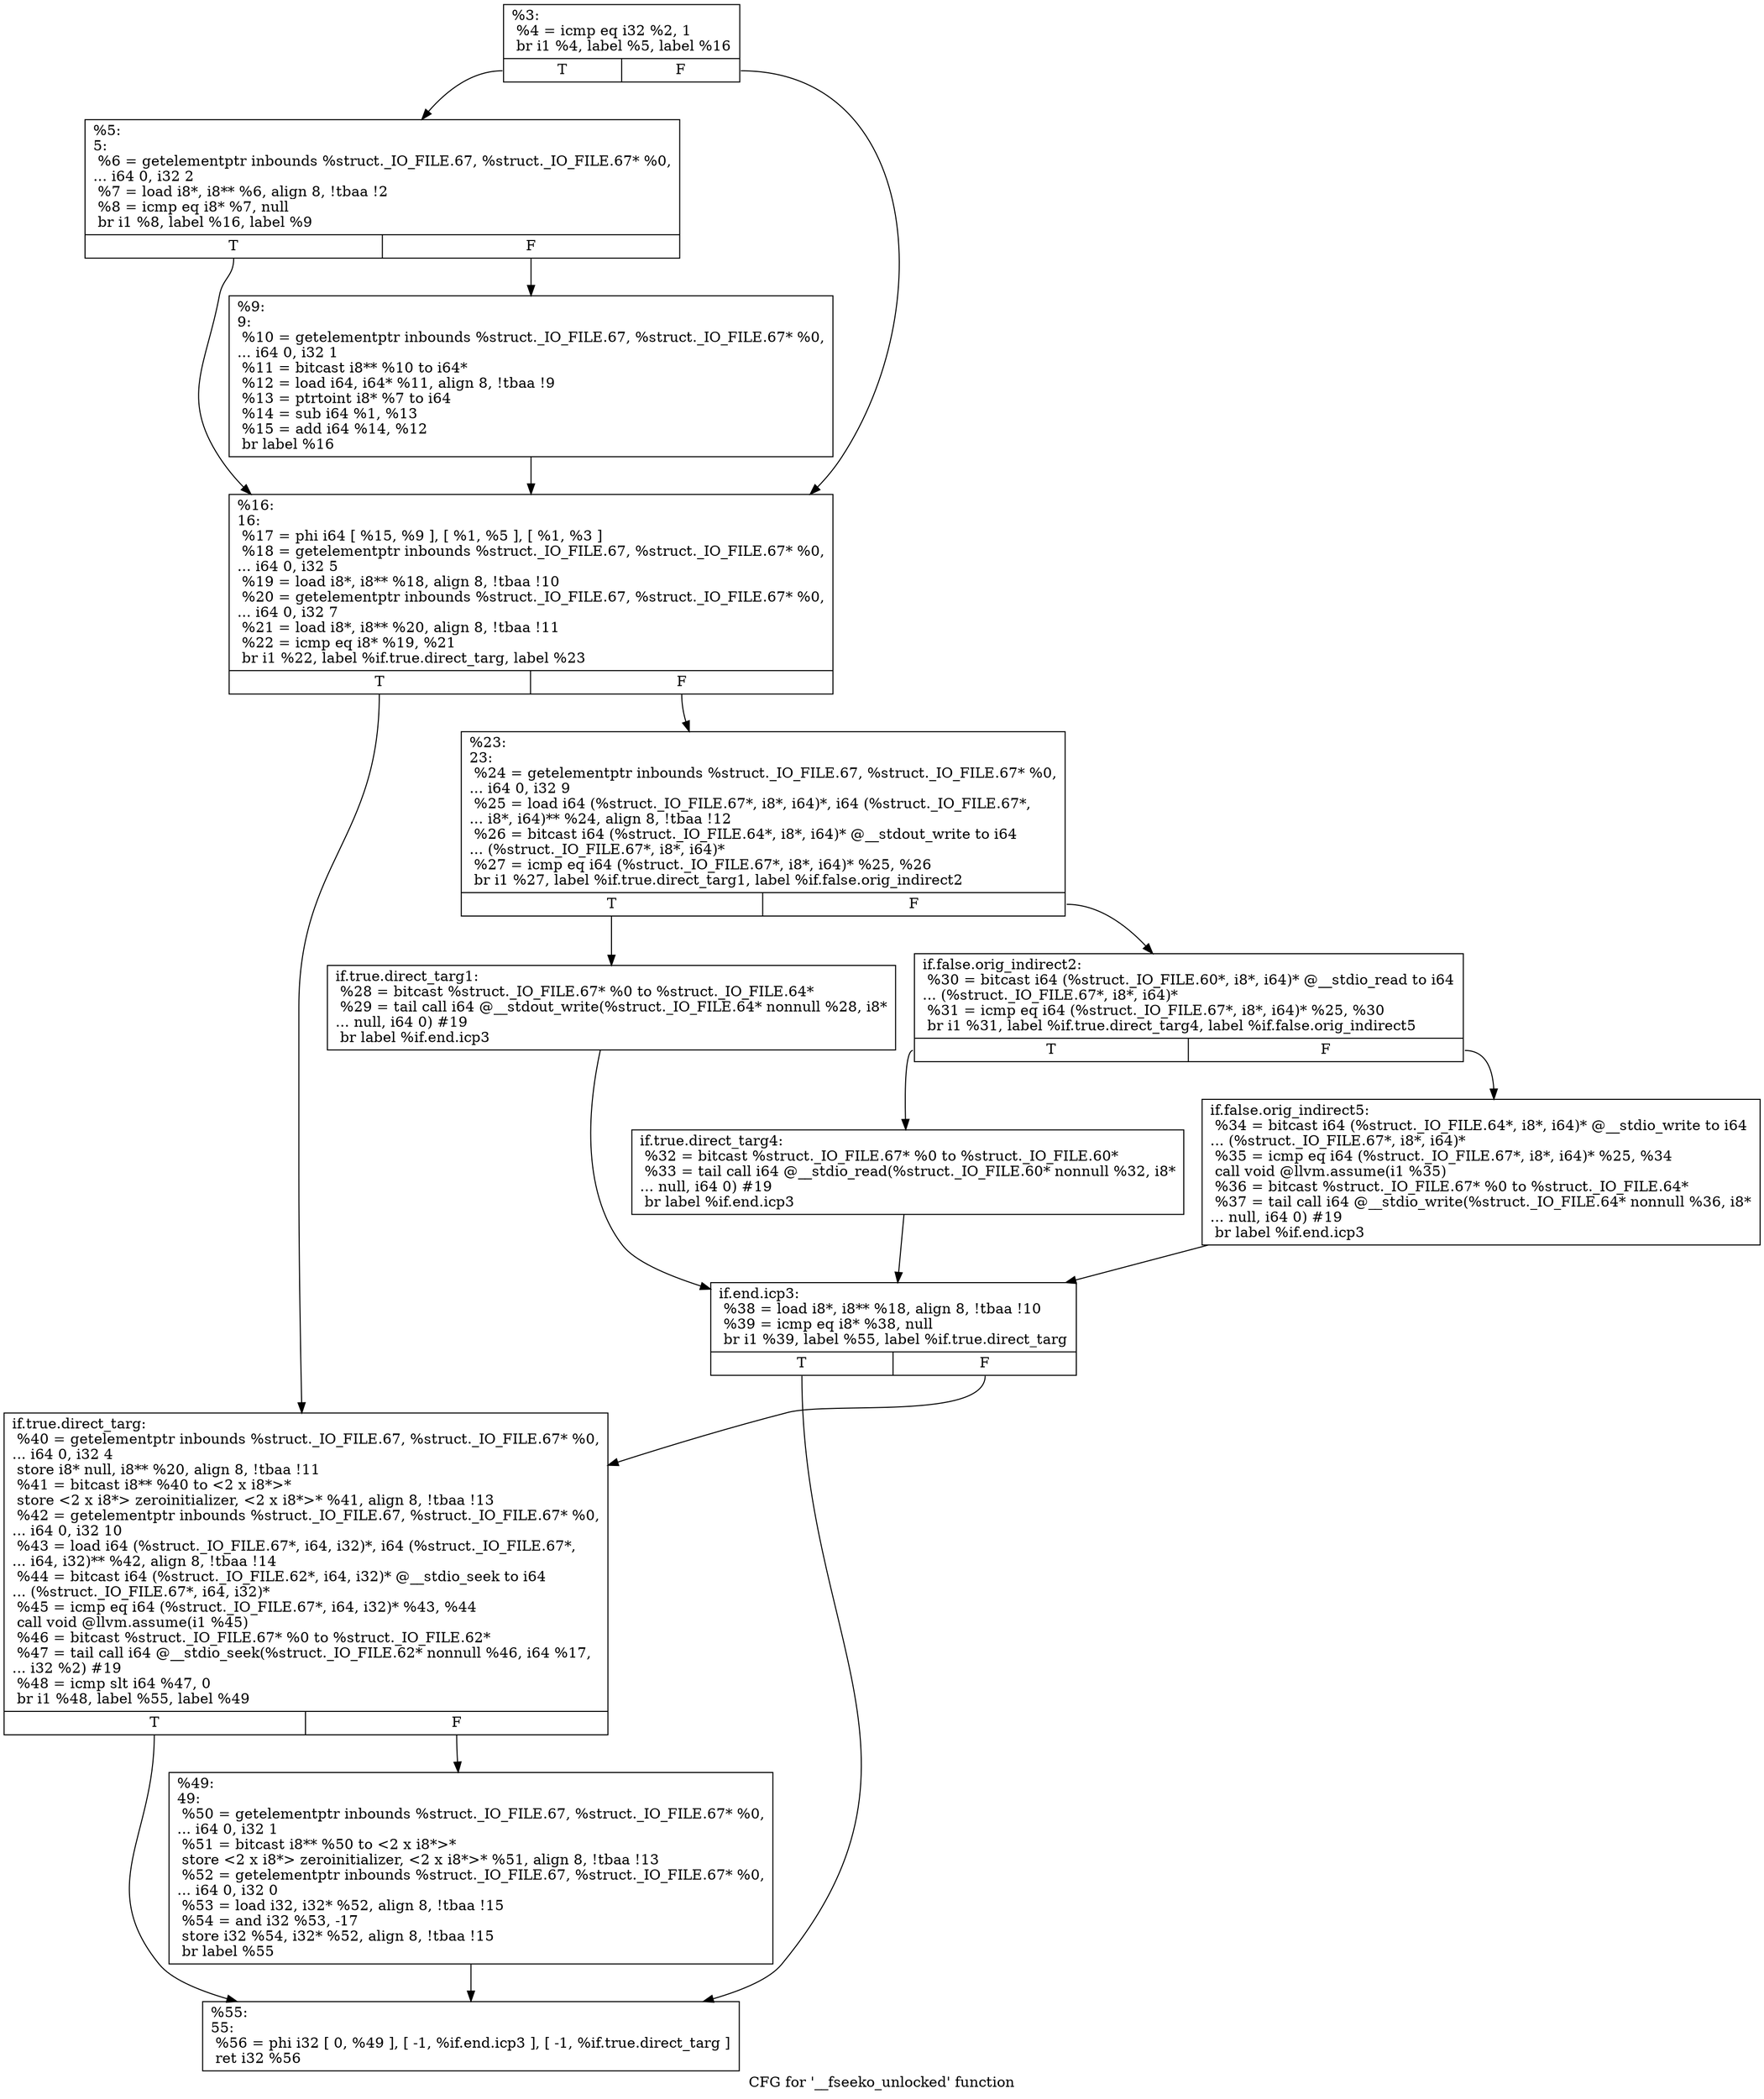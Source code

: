 digraph "CFG for '__fseeko_unlocked' function" {
	label="CFG for '__fseeko_unlocked' function";

	Node0x1fdf510 [shape=record,label="{%3:\l  %4 = icmp eq i32 %2, 1\l  br i1 %4, label %5, label %16\l|{<s0>T|<s1>F}}"];
	Node0x1fdf510:s0 -> Node0x1fdf650;
	Node0x1fdf510:s1 -> Node0x1fdf6f0;
	Node0x1fdf650 [shape=record,label="{%5:\l5:                                                \l  %6 = getelementptr inbounds %struct._IO_FILE.67, %struct._IO_FILE.67* %0,\l... i64 0, i32 2\l  %7 = load i8*, i8** %6, align 8, !tbaa !2\l  %8 = icmp eq i8* %7, null\l  br i1 %8, label %16, label %9\l|{<s0>T|<s1>F}}"];
	Node0x1fdf650:s0 -> Node0x1fdf6f0;
	Node0x1fdf650:s1 -> Node0x1fdf6a0;
	Node0x1fdf6a0 [shape=record,label="{%9:\l9:                                                \l  %10 = getelementptr inbounds %struct._IO_FILE.67, %struct._IO_FILE.67* %0,\l... i64 0, i32 1\l  %11 = bitcast i8** %10 to i64*\l  %12 = load i64, i64* %11, align 8, !tbaa !9\l  %13 = ptrtoint i8* %7 to i64\l  %14 = sub i64 %1, %13\l  %15 = add i64 %14, %12\l  br label %16\l}"];
	Node0x1fdf6a0 -> Node0x1fdf6f0;
	Node0x1fdf6f0 [shape=record,label="{%16:\l16:                                               \l  %17 = phi i64 [ %15, %9 ], [ %1, %5 ], [ %1, %3 ]\l  %18 = getelementptr inbounds %struct._IO_FILE.67, %struct._IO_FILE.67* %0,\l... i64 0, i32 5\l  %19 = load i8*, i8** %18, align 8, !tbaa !10\l  %20 = getelementptr inbounds %struct._IO_FILE.67, %struct._IO_FILE.67* %0,\l... i64 0, i32 7\l  %21 = load i8*, i8** %20, align 8, !tbaa !11\l  %22 = icmp eq i8* %19, %21\l  br i1 %22, label %if.true.direct_targ, label %23\l|{<s0>T|<s1>F}}"];
	Node0x1fdf6f0:s0 -> Node0x1fdf920;
	Node0x1fdf6f0:s1 -> Node0x1fdf740;
	Node0x1fdf740 [shape=record,label="{%23:\l23:                                               \l  %24 = getelementptr inbounds %struct._IO_FILE.67, %struct._IO_FILE.67* %0,\l... i64 0, i32 9\l  %25 = load i64 (%struct._IO_FILE.67*, i8*, i64)*, i64 (%struct._IO_FILE.67*,\l... i8*, i64)** %24, align 8, !tbaa !12\l  %26 = bitcast i64 (%struct._IO_FILE.64*, i8*, i64)* @__stdout_write to i64\l... (%struct._IO_FILE.67*, i8*, i64)*\l  %27 = icmp eq i64 (%struct._IO_FILE.67*, i8*, i64)* %25, %26\l  br i1 %27, label %if.true.direct_targ1, label %if.false.orig_indirect2\l|{<s0>T|<s1>F}}"];
	Node0x1fdf740:s0 -> Node0x1fdf790;
	Node0x1fdf740:s1 -> Node0x1fdf7e0;
	Node0x1fdf790 [shape=record,label="{if.true.direct_targ1:                             \l  %28 = bitcast %struct._IO_FILE.67* %0 to %struct._IO_FILE.64*\l  %29 = tail call i64 @__stdout_write(%struct._IO_FILE.64* nonnull %28, i8*\l... null, i64 0) #19\l  br label %if.end.icp3\l}"];
	Node0x1fdf790 -> Node0x1fdf8d0;
	Node0x1fdf7e0 [shape=record,label="{if.false.orig_indirect2:                          \l  %30 = bitcast i64 (%struct._IO_FILE.60*, i8*, i64)* @__stdio_read to i64\l... (%struct._IO_FILE.67*, i8*, i64)*\l  %31 = icmp eq i64 (%struct._IO_FILE.67*, i8*, i64)* %25, %30\l  br i1 %31, label %if.true.direct_targ4, label %if.false.orig_indirect5\l|{<s0>T|<s1>F}}"];
	Node0x1fdf7e0:s0 -> Node0x1fdf830;
	Node0x1fdf7e0:s1 -> Node0x1fdf880;
	Node0x1fdf830 [shape=record,label="{if.true.direct_targ4:                             \l  %32 = bitcast %struct._IO_FILE.67* %0 to %struct._IO_FILE.60*\l  %33 = tail call i64 @__stdio_read(%struct._IO_FILE.60* nonnull %32, i8*\l... null, i64 0) #19\l  br label %if.end.icp3\l}"];
	Node0x1fdf830 -> Node0x1fdf8d0;
	Node0x1fdf880 [shape=record,label="{if.false.orig_indirect5:                          \l  %34 = bitcast i64 (%struct._IO_FILE.64*, i8*, i64)* @__stdio_write to i64\l... (%struct._IO_FILE.67*, i8*, i64)*\l  %35 = icmp eq i64 (%struct._IO_FILE.67*, i8*, i64)* %25, %34\l  call void @llvm.assume(i1 %35)\l  %36 = bitcast %struct._IO_FILE.67* %0 to %struct._IO_FILE.64*\l  %37 = tail call i64 @__stdio_write(%struct._IO_FILE.64* nonnull %36, i8*\l... null, i64 0) #19\l  br label %if.end.icp3\l}"];
	Node0x1fdf880 -> Node0x1fdf8d0;
	Node0x1fdf8d0 [shape=record,label="{if.end.icp3:                                      \l  %38 = load i8*, i8** %18, align 8, !tbaa !10\l  %39 = icmp eq i8* %38, null\l  br i1 %39, label %55, label %if.true.direct_targ\l|{<s0>T|<s1>F}}"];
	Node0x1fdf8d0:s0 -> Node0x1fdf9c0;
	Node0x1fdf8d0:s1 -> Node0x1fdf920;
	Node0x1fdf920 [shape=record,label="{if.true.direct_targ:                              \l  %40 = getelementptr inbounds %struct._IO_FILE.67, %struct._IO_FILE.67* %0,\l... i64 0, i32 4\l  store i8* null, i8** %20, align 8, !tbaa !11\l  %41 = bitcast i8** %40 to \<2 x i8*\>*\l  store \<2 x i8*\> zeroinitializer, \<2 x i8*\>* %41, align 8, !tbaa !13\l  %42 = getelementptr inbounds %struct._IO_FILE.67, %struct._IO_FILE.67* %0,\l... i64 0, i32 10\l  %43 = load i64 (%struct._IO_FILE.67*, i64, i32)*, i64 (%struct._IO_FILE.67*,\l... i64, i32)** %42, align 8, !tbaa !14\l  %44 = bitcast i64 (%struct._IO_FILE.62*, i64, i32)* @__stdio_seek to i64\l... (%struct._IO_FILE.67*, i64, i32)*\l  %45 = icmp eq i64 (%struct._IO_FILE.67*, i64, i32)* %43, %44\l  call void @llvm.assume(i1 %45)\l  %46 = bitcast %struct._IO_FILE.67* %0 to %struct._IO_FILE.62*\l  %47 = tail call i64 @__stdio_seek(%struct._IO_FILE.62* nonnull %46, i64 %17,\l... i32 %2) #19\l  %48 = icmp slt i64 %47, 0\l  br i1 %48, label %55, label %49\l|{<s0>T|<s1>F}}"];
	Node0x1fdf920:s0 -> Node0x1fdf9c0;
	Node0x1fdf920:s1 -> Node0x1fdf970;
	Node0x1fdf970 [shape=record,label="{%49:\l49:                                               \l  %50 = getelementptr inbounds %struct._IO_FILE.67, %struct._IO_FILE.67* %0,\l... i64 0, i32 1\l  %51 = bitcast i8** %50 to \<2 x i8*\>*\l  store \<2 x i8*\> zeroinitializer, \<2 x i8*\>* %51, align 8, !tbaa !13\l  %52 = getelementptr inbounds %struct._IO_FILE.67, %struct._IO_FILE.67* %0,\l... i64 0, i32 0\l  %53 = load i32, i32* %52, align 8, !tbaa !15\l  %54 = and i32 %53, -17\l  store i32 %54, i32* %52, align 8, !tbaa !15\l  br label %55\l}"];
	Node0x1fdf970 -> Node0x1fdf9c0;
	Node0x1fdf9c0 [shape=record,label="{%55:\l55:                                               \l  %56 = phi i32 [ 0, %49 ], [ -1, %if.end.icp3 ], [ -1, %if.true.direct_targ ]\l  ret i32 %56\l}"];
}

